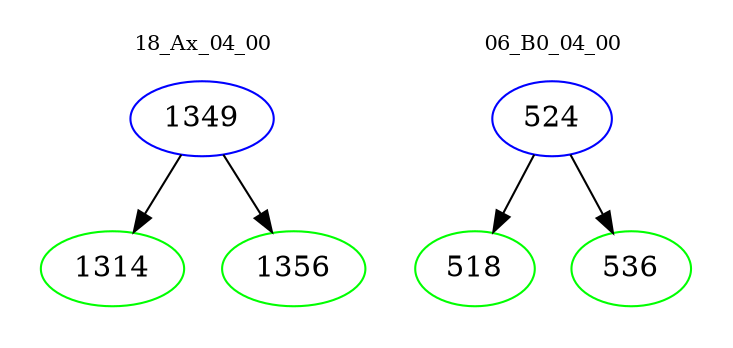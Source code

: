 digraph{
subgraph cluster_0 {
color = white
label = "18_Ax_04_00";
fontsize=10;
T0_1349 [label="1349", color="blue"]
T0_1349 -> T0_1314 [color="black"]
T0_1314 [label="1314", color="green"]
T0_1349 -> T0_1356 [color="black"]
T0_1356 [label="1356", color="green"]
}
subgraph cluster_1 {
color = white
label = "06_B0_04_00";
fontsize=10;
T1_524 [label="524", color="blue"]
T1_524 -> T1_518 [color="black"]
T1_518 [label="518", color="green"]
T1_524 -> T1_536 [color="black"]
T1_536 [label="536", color="green"]
}
}
